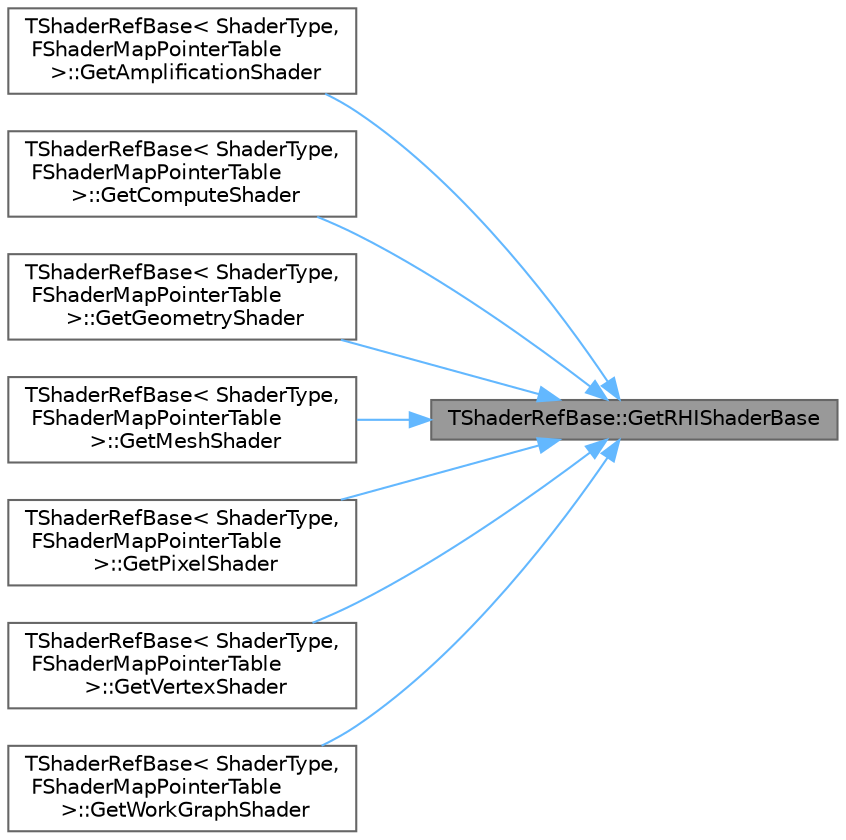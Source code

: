 digraph "TShaderRefBase::GetRHIShaderBase"
{
 // INTERACTIVE_SVG=YES
 // LATEX_PDF_SIZE
  bgcolor="transparent";
  edge [fontname=Helvetica,fontsize=10,labelfontname=Helvetica,labelfontsize=10];
  node [fontname=Helvetica,fontsize=10,shape=box,height=0.2,width=0.4];
  rankdir="RL";
  Node1 [id="Node000001",label="TShaderRefBase::GetRHIShaderBase",height=0.2,width=0.4,color="gray40", fillcolor="grey60", style="filled", fontcolor="black",tooltip=" "];
  Node1 -> Node2 [id="edge1_Node000001_Node000002",dir="back",color="steelblue1",style="solid",tooltip=" "];
  Node2 [id="Node000002",label="TShaderRefBase\< ShaderType,\l FShaderMapPointerTable\l \>::GetAmplificationShader",height=0.2,width=0.4,color="grey40", fillcolor="white", style="filled",URL="$dc/d92/classTShaderRefBase.html#ada2e85e73b2fd77ff9424d6b88634847",tooltip=" "];
  Node1 -> Node3 [id="edge2_Node000001_Node000003",dir="back",color="steelblue1",style="solid",tooltip=" "];
  Node3 [id="Node000003",label="TShaderRefBase\< ShaderType,\l FShaderMapPointerTable\l \>::GetComputeShader",height=0.2,width=0.4,color="grey40", fillcolor="white", style="filled",URL="$dc/d92/classTShaderRefBase.html#ae70e9a74dc76875e8c2d02c364c064ea",tooltip=" "];
  Node1 -> Node4 [id="edge3_Node000001_Node000004",dir="back",color="steelblue1",style="solid",tooltip=" "];
  Node4 [id="Node000004",label="TShaderRefBase\< ShaderType,\l FShaderMapPointerTable\l \>::GetGeometryShader",height=0.2,width=0.4,color="grey40", fillcolor="white", style="filled",URL="$dc/d92/classTShaderRefBase.html#a635a85f206b349527a5385b907283144",tooltip=" "];
  Node1 -> Node5 [id="edge4_Node000001_Node000005",dir="back",color="steelblue1",style="solid",tooltip=" "];
  Node5 [id="Node000005",label="TShaderRefBase\< ShaderType,\l FShaderMapPointerTable\l \>::GetMeshShader",height=0.2,width=0.4,color="grey40", fillcolor="white", style="filled",URL="$dc/d92/classTShaderRefBase.html#afe67e34e21b9dd96f111ca7a6e9c4270",tooltip=" "];
  Node1 -> Node6 [id="edge5_Node000001_Node000006",dir="back",color="steelblue1",style="solid",tooltip=" "];
  Node6 [id="Node000006",label="TShaderRefBase\< ShaderType,\l FShaderMapPointerTable\l \>::GetPixelShader",height=0.2,width=0.4,color="grey40", fillcolor="white", style="filled",URL="$dc/d92/classTShaderRefBase.html#a6d33e6b18285d844452060749acbdf94",tooltip=" "];
  Node1 -> Node7 [id="edge6_Node000001_Node000007",dir="back",color="steelblue1",style="solid",tooltip=" "];
  Node7 [id="Node000007",label="TShaderRefBase\< ShaderType,\l FShaderMapPointerTable\l \>::GetVertexShader",height=0.2,width=0.4,color="grey40", fillcolor="white", style="filled",URL="$dc/d92/classTShaderRefBase.html#a4d332b9076ce262ddc7c49fb83022043",tooltip=" "];
  Node1 -> Node8 [id="edge7_Node000001_Node000008",dir="back",color="steelblue1",style="solid",tooltip=" "];
  Node8 [id="Node000008",label="TShaderRefBase\< ShaderType,\l FShaderMapPointerTable\l \>::GetWorkGraphShader",height=0.2,width=0.4,color="grey40", fillcolor="white", style="filled",URL="$dc/d92/classTShaderRefBase.html#ab648e5e89540c6e8129bb4590ea1880c",tooltip=" "];
}
